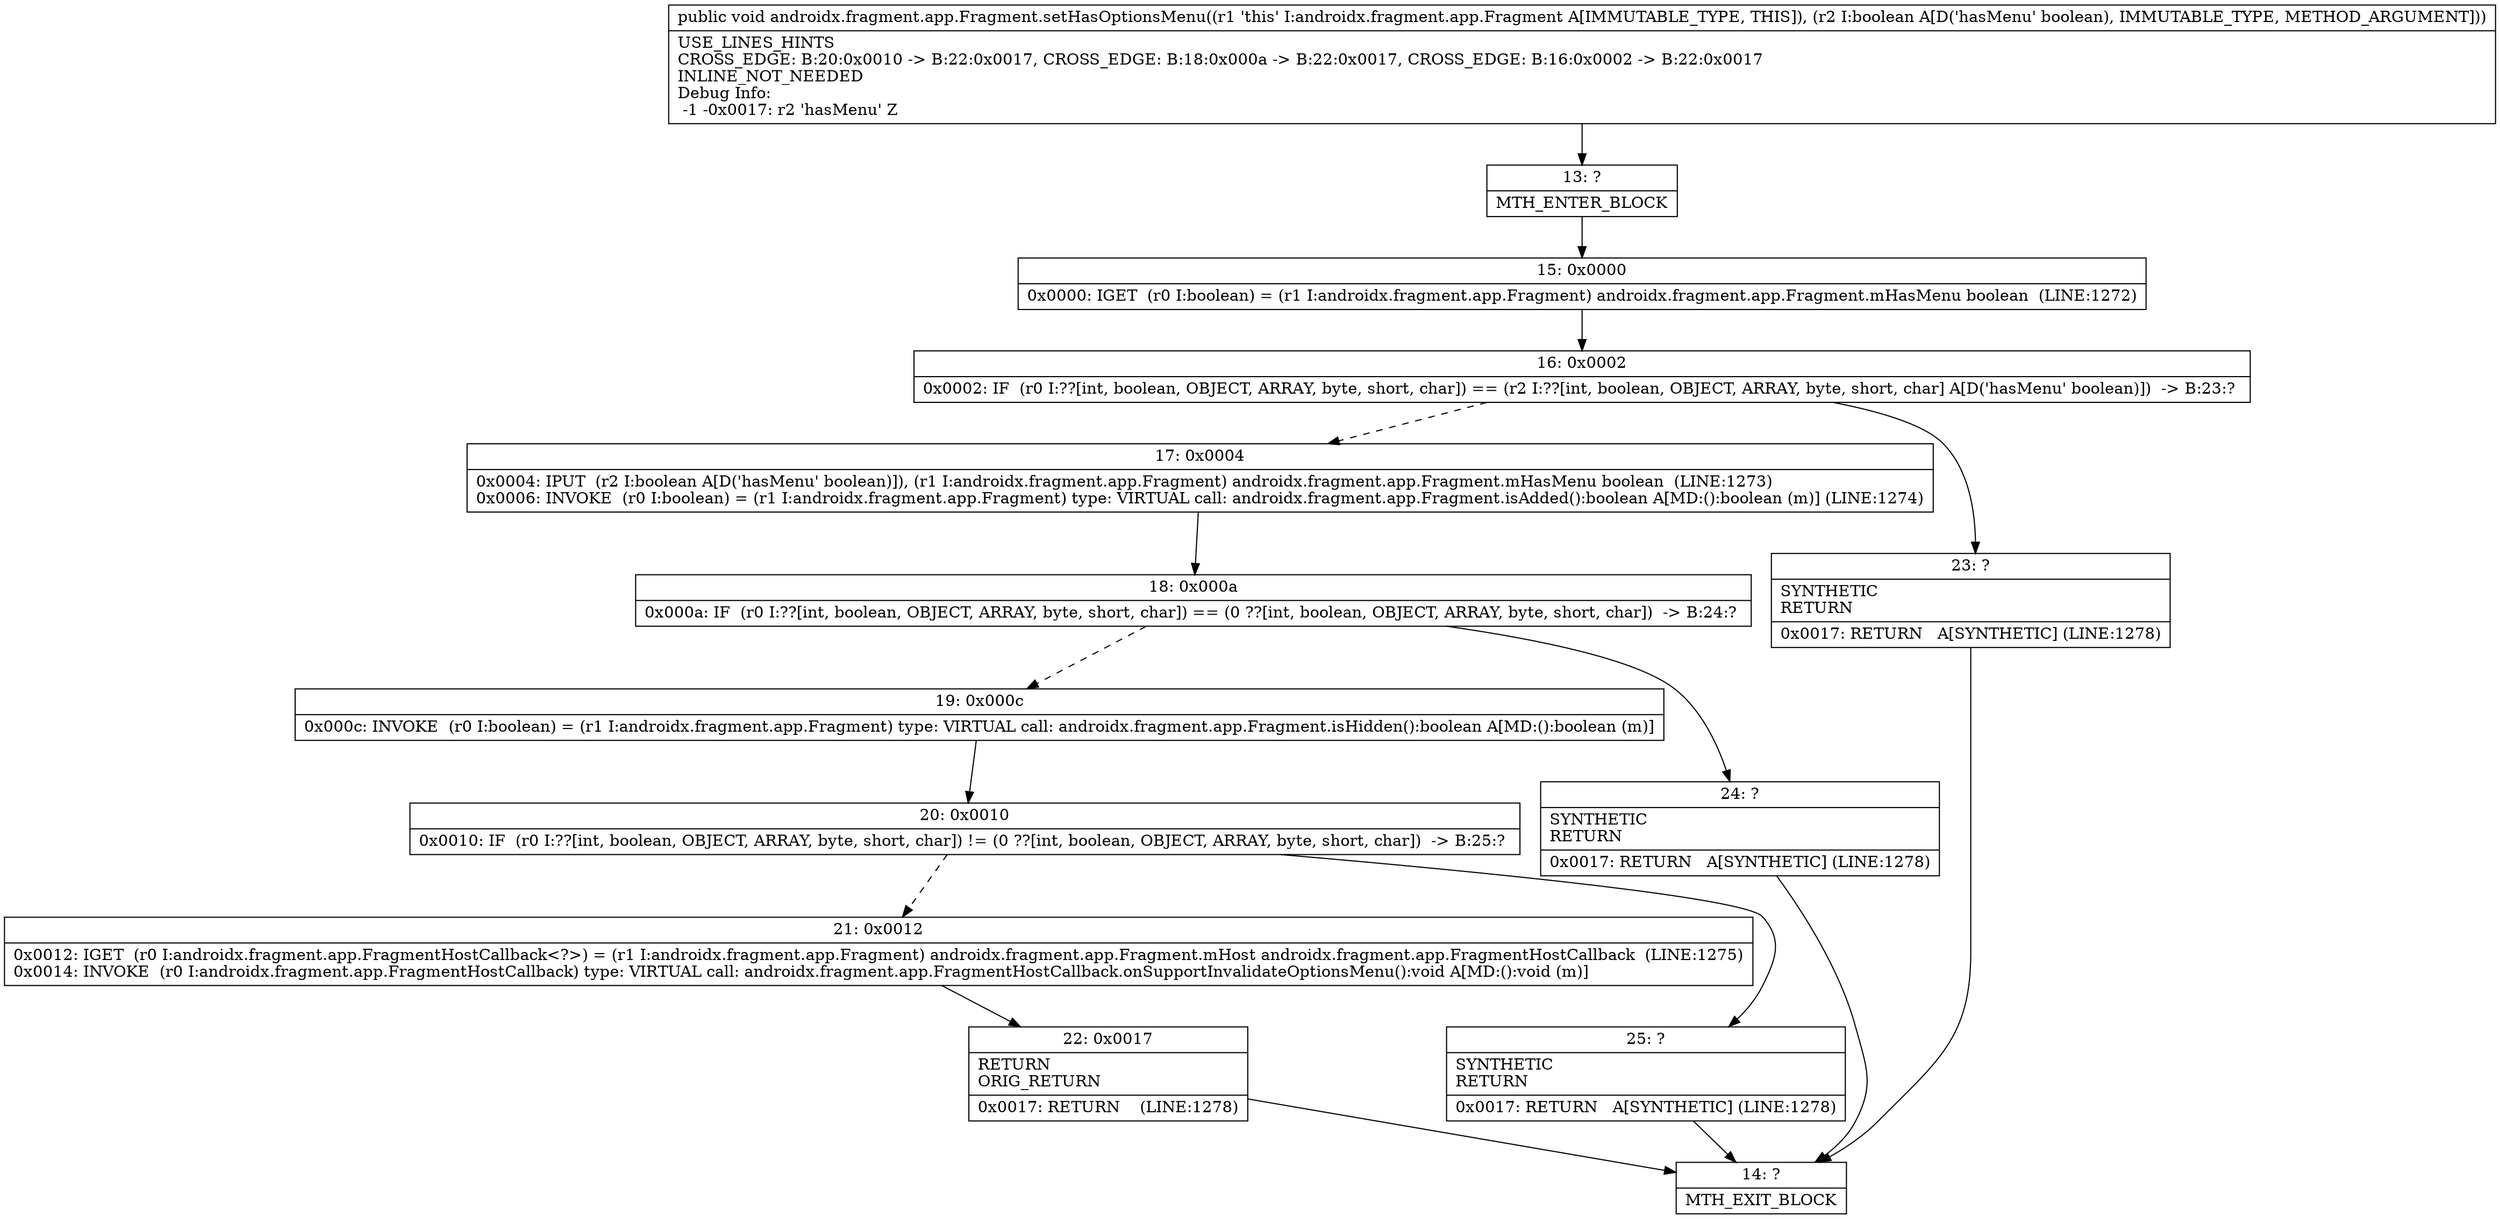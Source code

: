 digraph "CFG forandroidx.fragment.app.Fragment.setHasOptionsMenu(Z)V" {
Node_13 [shape=record,label="{13\:\ ?|MTH_ENTER_BLOCK\l}"];
Node_15 [shape=record,label="{15\:\ 0x0000|0x0000: IGET  (r0 I:boolean) = (r1 I:androidx.fragment.app.Fragment) androidx.fragment.app.Fragment.mHasMenu boolean  (LINE:1272)\l}"];
Node_16 [shape=record,label="{16\:\ 0x0002|0x0002: IF  (r0 I:??[int, boolean, OBJECT, ARRAY, byte, short, char]) == (r2 I:??[int, boolean, OBJECT, ARRAY, byte, short, char] A[D('hasMenu' boolean)])  \-\> B:23:? \l}"];
Node_17 [shape=record,label="{17\:\ 0x0004|0x0004: IPUT  (r2 I:boolean A[D('hasMenu' boolean)]), (r1 I:androidx.fragment.app.Fragment) androidx.fragment.app.Fragment.mHasMenu boolean  (LINE:1273)\l0x0006: INVOKE  (r0 I:boolean) = (r1 I:androidx.fragment.app.Fragment) type: VIRTUAL call: androidx.fragment.app.Fragment.isAdded():boolean A[MD:():boolean (m)] (LINE:1274)\l}"];
Node_18 [shape=record,label="{18\:\ 0x000a|0x000a: IF  (r0 I:??[int, boolean, OBJECT, ARRAY, byte, short, char]) == (0 ??[int, boolean, OBJECT, ARRAY, byte, short, char])  \-\> B:24:? \l}"];
Node_19 [shape=record,label="{19\:\ 0x000c|0x000c: INVOKE  (r0 I:boolean) = (r1 I:androidx.fragment.app.Fragment) type: VIRTUAL call: androidx.fragment.app.Fragment.isHidden():boolean A[MD:():boolean (m)]\l}"];
Node_20 [shape=record,label="{20\:\ 0x0010|0x0010: IF  (r0 I:??[int, boolean, OBJECT, ARRAY, byte, short, char]) != (0 ??[int, boolean, OBJECT, ARRAY, byte, short, char])  \-\> B:25:? \l}"];
Node_21 [shape=record,label="{21\:\ 0x0012|0x0012: IGET  (r0 I:androidx.fragment.app.FragmentHostCallback\<?\>) = (r1 I:androidx.fragment.app.Fragment) androidx.fragment.app.Fragment.mHost androidx.fragment.app.FragmentHostCallback  (LINE:1275)\l0x0014: INVOKE  (r0 I:androidx.fragment.app.FragmentHostCallback) type: VIRTUAL call: androidx.fragment.app.FragmentHostCallback.onSupportInvalidateOptionsMenu():void A[MD:():void (m)]\l}"];
Node_22 [shape=record,label="{22\:\ 0x0017|RETURN\lORIG_RETURN\l|0x0017: RETURN    (LINE:1278)\l}"];
Node_14 [shape=record,label="{14\:\ ?|MTH_EXIT_BLOCK\l}"];
Node_25 [shape=record,label="{25\:\ ?|SYNTHETIC\lRETURN\l|0x0017: RETURN   A[SYNTHETIC] (LINE:1278)\l}"];
Node_24 [shape=record,label="{24\:\ ?|SYNTHETIC\lRETURN\l|0x0017: RETURN   A[SYNTHETIC] (LINE:1278)\l}"];
Node_23 [shape=record,label="{23\:\ ?|SYNTHETIC\lRETURN\l|0x0017: RETURN   A[SYNTHETIC] (LINE:1278)\l}"];
MethodNode[shape=record,label="{public void androidx.fragment.app.Fragment.setHasOptionsMenu((r1 'this' I:androidx.fragment.app.Fragment A[IMMUTABLE_TYPE, THIS]), (r2 I:boolean A[D('hasMenu' boolean), IMMUTABLE_TYPE, METHOD_ARGUMENT]))  | USE_LINES_HINTS\lCROSS_EDGE: B:20:0x0010 \-\> B:22:0x0017, CROSS_EDGE: B:18:0x000a \-\> B:22:0x0017, CROSS_EDGE: B:16:0x0002 \-\> B:22:0x0017\lINLINE_NOT_NEEDED\lDebug Info:\l  \-1 \-0x0017: r2 'hasMenu' Z\l}"];
MethodNode -> Node_13;Node_13 -> Node_15;
Node_15 -> Node_16;
Node_16 -> Node_17[style=dashed];
Node_16 -> Node_23;
Node_17 -> Node_18;
Node_18 -> Node_19[style=dashed];
Node_18 -> Node_24;
Node_19 -> Node_20;
Node_20 -> Node_21[style=dashed];
Node_20 -> Node_25;
Node_21 -> Node_22;
Node_22 -> Node_14;
Node_25 -> Node_14;
Node_24 -> Node_14;
Node_23 -> Node_14;
}

